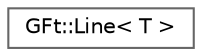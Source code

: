digraph "类继承关系图"
{
 // LATEX_PDF_SIZE
  bgcolor="transparent";
  edge [fontname=Helvetica,fontsize=10,labelfontname=Helvetica,labelfontsize=10];
  node [fontname=Helvetica,fontsize=10,shape=box,height=0.2,width=0.4];
  rankdir="LR";
  Node0 [id="Node000000",label="GFt::Line\< T \>",height=0.2,width=0.4,color="grey40", fillcolor="white", style="filled",URL="$class_g_ft_1_1_line.html",tooltip="几何线模板类"];
}
